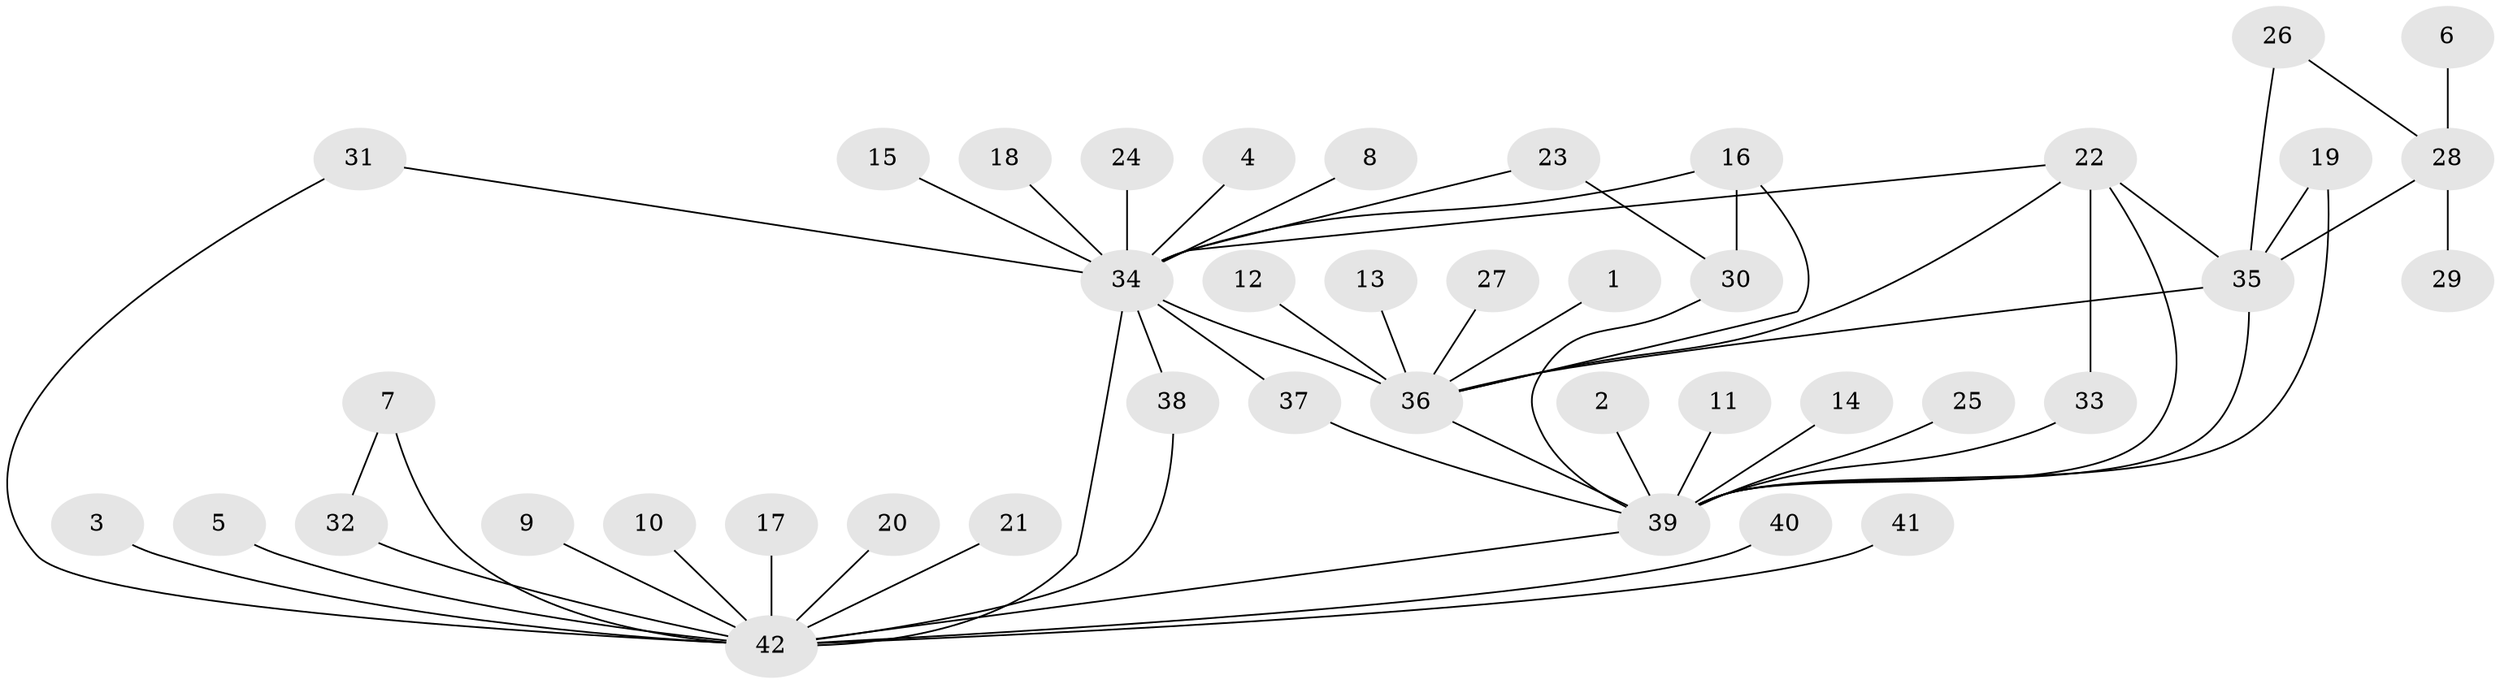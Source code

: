 // original degree distribution, {19: 0.007194244604316547, 1: 0.5611510791366906, 17: 0.007194244604316547, 2: 0.2446043165467626, 14: 0.007194244604316547, 18: 0.007194244604316547, 6: 0.007194244604316547, 3: 0.07913669064748201, 5: 0.02158273381294964, 4: 0.04316546762589928, 8: 0.014388489208633094}
// Generated by graph-tools (version 1.1) at 2025/36/03/04/25 23:36:41]
// undirected, 42 vertices, 56 edges
graph export_dot {
  node [color=gray90,style=filled];
  1;
  2;
  3;
  4;
  5;
  6;
  7;
  8;
  9;
  10;
  11;
  12;
  13;
  14;
  15;
  16;
  17;
  18;
  19;
  20;
  21;
  22;
  23;
  24;
  25;
  26;
  27;
  28;
  29;
  30;
  31;
  32;
  33;
  34;
  35;
  36;
  37;
  38;
  39;
  40;
  41;
  42;
  1 -- 36 [weight=1.0];
  2 -- 39 [weight=1.0];
  3 -- 42 [weight=1.0];
  4 -- 34 [weight=1.0];
  5 -- 42 [weight=1.0];
  6 -- 28 [weight=1.0];
  7 -- 32 [weight=1.0];
  7 -- 42 [weight=1.0];
  8 -- 34 [weight=1.0];
  9 -- 42 [weight=1.0];
  10 -- 42 [weight=1.0];
  11 -- 39 [weight=1.0];
  12 -- 36 [weight=1.0];
  13 -- 36 [weight=1.0];
  14 -- 39 [weight=1.0];
  15 -- 34 [weight=1.0];
  16 -- 30 [weight=1.0];
  16 -- 34 [weight=1.0];
  16 -- 36 [weight=1.0];
  17 -- 42 [weight=1.0];
  18 -- 34 [weight=1.0];
  19 -- 35 [weight=1.0];
  19 -- 39 [weight=1.0];
  20 -- 42 [weight=1.0];
  21 -- 42 [weight=1.0];
  22 -- 33 [weight=1.0];
  22 -- 34 [weight=1.0];
  22 -- 35 [weight=1.0];
  22 -- 36 [weight=1.0];
  22 -- 39 [weight=1.0];
  23 -- 30 [weight=1.0];
  23 -- 34 [weight=1.0];
  24 -- 34 [weight=1.0];
  25 -- 39 [weight=1.0];
  26 -- 28 [weight=1.0];
  26 -- 35 [weight=1.0];
  27 -- 36 [weight=1.0];
  28 -- 29 [weight=1.0];
  28 -- 35 [weight=1.0];
  30 -- 39 [weight=1.0];
  31 -- 34 [weight=1.0];
  31 -- 42 [weight=1.0];
  32 -- 42 [weight=1.0];
  33 -- 39 [weight=1.0];
  34 -- 36 [weight=1.0];
  34 -- 37 [weight=1.0];
  34 -- 38 [weight=1.0];
  34 -- 42 [weight=1.0];
  35 -- 36 [weight=1.0];
  35 -- 39 [weight=1.0];
  36 -- 39 [weight=1.0];
  37 -- 39 [weight=1.0];
  38 -- 42 [weight=1.0];
  39 -- 42 [weight=1.0];
  40 -- 42 [weight=1.0];
  41 -- 42 [weight=1.0];
}
